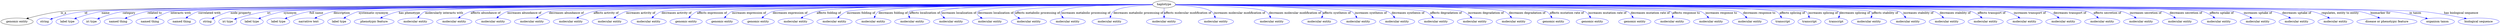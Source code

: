 digraph {
	graph [bb="0,0,9915.3,123"];
	node [label="\N"];
	haplotype	 [height=0.5,
		label=haplotype,
		pos="4650.7,105",
		width=1.2638];
	"genomic entity"	 [height=0.5,
		pos="63.694,18",
		width=1.7693];
	haplotype -> "genomic entity"	 [label=is_a,
		lp="256.69,61.5",
		pos="e,102.81,32.221 4605,104.97 4151.4,104.67 473.04,101.2 245.69,69 199.66,62.481 148.84,47.556 112.62,35.527"];
	id	 [color=blue,
		height=0.5,
		label=string,
		pos="175.69,18",
		width=0.84854];
	haplotype -> id	 [color=blue,
		label=id,
		lp="352.19,61.5",
		pos="e,199.53,29.55 4605,104.93 4157.3,104.21 569.05,97.52 346.69,69 287.14,61.361 272.4,55.729 215.69,36 213.45,35.219 211.16,34.36 \
208.86,33.455",
		style=solid];
	name	 [color=blue,
		height=0.5,
		label="label type",
		pos="269.69,18",
		width=1.2638];
	haplotype -> name	 [color=blue,
		label=name,
		lp="435.19,61.5",
		pos="e,299.97,31.502 4605.2,104.81 4155.7,102.96 528.38,87.447 419.69,69 381.2,62.466 339.27,47.497 309.56,35.457",
		style=solid];
	category	 [color=blue,
		height=0.5,
		label="iri type",
		pos="369.69,18",
		width=1.011];
	haplotype -> category	 [color=blue,
		label=category,
		lp="532.19,61.5",
		pos="e,395.82,30.766 4605.1,104.81 4160.6,102.98 614.89,87.758 508.69,69 472.13,62.54 432.56,47.13 405.03,34.928",
		style=solid];
	"related to"	 [color=blue,
		height=0.5,
		label="named thing",
		pos="479.69,18",
		width=1.5346];
	haplotype -> "related to"	 [color=blue,
		label="related to",
		lp="637.69,61.5",
		pos="e,509.71,33.187 4605.2,104.82 4167.3,103.08 714.9,88.721 611.69,69 579.38,62.826 544.76,49.159 519.09,37.526",
		style=solid];
	"interacts with"	 [color=blue,
		height=0.5,
		label="named thing",
		pos="607.69,18",
		width=1.5346];
	haplotype -> "interacts with"	 [color=blue,
		label="interacts with",
		lp="743.69,61.5",
		pos="e,631.64,34.403 4604.9,104.88 4171.5,103.68 806.2,93.604 706.69,69 683.15,63.177 658.9,50.811 640.3,39.715",
		style=solid];
	"correlated with"	 [color=blue,
		height=0.5,
		label="named thing",
		pos="735.69,18",
		width=1.5346];
	haplotype -> "correlated with"	 [color=blue,
		label="correlated with",
		lp="858.69,61.5",
		pos="e,755.74,34.874 4605.2,104.92 4179.7,104.08 913.27,96.784 817.69,69 798.32,63.367 779.03,51.755 764.04,41.033",
		style=solid];
	"node property"	 [color=blue,
		height=0.5,
		label=string,
		pos="839.69,18",
		width=0.84854];
	haplotype -> "node property"	 [color=blue,
		label="node property",
		lp="983.69,61.5",
		pos="e,860.59,31.478 4605.1,104.83 4187.4,103.28 1039.3,90.819 945.69,69 918.44,62.646 890,48.484 869.44,36.693",
		style=solid];
	iri	 [color=blue,
		height=0.5,
		label="iri type",
		pos="924.69,18",
		width=1.011];
	haplotype -> iri	 [color=blue,
		label=iri,
		lp="1096.2,61.5",
		pos="e,952.68,29.667 4605,104.88 4202.4,103.76 1272.1,94.764 1089.7,69 1044.8,62.654 995.29,45.987 962.35,33.42",
		style=solid];
	synonym	 [color=blue,
		height=0.5,
		label="label type",
		pos="1024.7,18",
		width=1.2638];
	haplotype -> synonym	 [color=blue,
		label=synonym,
		lp="1185.2,61.5",
		pos="e,1053.1,32.082 4604.9,104.99 4206.5,104.8 1337,102.33 1159.7,69 1125.6,62.592 1088.9,48.191 1062.4,36.321",
		style=solid];
	"full name"	 [color=blue,
		height=0.5,
		label="label type",
		pos="1133.7,18",
		width=1.2638];
	haplotype -> "full name"	 [color=blue,
		label="full name",
		lp="1293.2,61.5",
		pos="e,1161.9,32.199 4605.1,104.98 4214.2,104.72 1438.3,101.73 1266.7,69 1233.2,62.606 1197.1,48.278 1171,36.432",
		style=solid];
	description	 [color=blue,
		height=0.5,
		label="narrative text",
		pos="1254.7,18",
		width=1.6068];
	haplotype -> description	 [color=blue,
		label=description,
		lp="1399.2,61.5",
		pos="e,1282.2,34.152 4604.9,104.76 4214.1,102.65 1451.4,87.142 1368.7,69 1341.5,63.028 1312.8,50.182 1291,38.878",
		style=solid];
	"systematic synonym"	 [color=blue,
		height=0.5,
		label="label type",
		pos="1375.7,18",
		width=1.2638];
	haplotype -> "systematic synonym"	 [color=blue,
		label="systematic synonym",
		lp="1527.7,61.5",
		pos="e,1398.1,33.885 4605.1,104.78 4222.1,102.93 1551.1,89.267 1471.7,69 1448.6,63.119 1425,50.668 1407,39.541",
		style=solid];
	"has phenotype"	 [color=blue,
		height=0.5,
		label="phenotypic feature",
		pos="1515.7,18",
		width=2.1304];
	haplotype -> "has phenotype"	 [color=blue,
		label="has phenotype",
		lp="1674.2,61.5",
		pos="e,1545.4,34.646 4605,104.96 4238.3,104.61 1786.3,101.07 1634.7,69 1606.7,63.073 1577.1,50.408 1554.4,39.183",
		style=solid];
	"molecularly interacts with"	 [color=blue,
		height=0.5,
		label="molecular entity",
		pos="1679.7,18",
		width=1.9137];
	haplotype -> "molecularly interacts with"	 [color=blue,
		label="molecularly interacts with",
		lp="1814.2,61.5",
		pos="e,1695.1,35.55 4605,104.85 4240.4,103.6 1813,94.368 1742.7,69 1727.7,63.578 1713.6,52.945 1702.6,42.784",
		style=solid];
	"affects abundance of"	 [color=blue,
		height=0.5,
		label="molecular entity",
		pos="1835.7,18",
		width=1.9137];
	haplotype -> "affects abundance of"	 [color=blue,
		label="affects abundance of",
		lp="1982.2,61.5",
		pos="e,1858.3,35.115 4605.2,104.71 4254.5,102.46 1993.1,87.246 1925.7,69 1904.8,63.338 1883.6,51.684 1867,40.944",
		style=solid];
	"increases abundance of"	 [color=blue,
		height=0.5,
		label="molecular entity",
		pos="1991.7,18",
		width=1.9137];
	haplotype -> "increases abundance of"	 [color=blue,
		label="increases abundance of",
		lp="2137.2,61.5",
		pos="e,2012.4,35.349 4605,104.7 4264.6,102.43 2136.9,87.528 2073.7,69 2054.6,63.401 2035.6,52.029 2020.7,41.442",
		style=solid];
	"decreases abundance of"	 [color=blue,
		height=0.5,
		label="molecular entity",
		pos="2147.7,18",
		width=1.9137];
	haplotype -> "decreases abundance of"	 [color=blue,
		label="decreases abundance of",
		lp="2303.2,61.5",
		pos="e,2170.6,35.104 4605,104.96 4282.5,104.57 2357.2,100.9 2238.7,69 2217.6,63.322 2196.2,51.667 2179.4,40.931",
		style=solid];
	"affects activity of"	 [color=blue,
		height=0.5,
		label="molecular entity",
		pos="2303.7,18",
		width=1.9137];
	haplotype -> "affects activity of"	 [color=blue,
		label="affects activity of",
		lp="2463.7,61.5",
		pos="e,2331.6,34.608 4605,104.79 4296.4,103.34 2526.2,93.92 2415.7,69 2389.4,63.066 2361.8,50.572 2340.5,39.436",
		style=solid];
	"increases activity of"	 [color=blue,
		height=0.5,
		label="molecular entity",
		pos="2459.7,18",
		width=1.9137];
	haplotype -> "increases activity of"	 [color=blue,
		label="increases activity of",
		lp="2604.2,61.5",
		pos="e,2482.3,35.087 4604.9,104.86 4306.8,103.84 2652.1,96.951 2549.7,69 2528.8,63.297 2507.6,51.64 2491,40.91",
		style=solid];
	"decreases activity of"	 [color=blue,
		height=0.5,
		label="molecular entity",
		pos="2615.7,18",
		width=1.9137];
	haplotype -> "decreases activity of"	 [color=blue,
		label="decreases activity of",
		lp="2747.7,61.5",
		pos="e,2634.7,35.306 4604.8,104.89 4318.2,104.12 2785.8,98.595 2691.7,69 2673.9,63.394 2656.4,52.177 2642.7,41.687",
		style=solid];
	"affects expression of"	 [color=blue,
		height=0.5,
		label="genomic entity",
		pos="2766.7,18",
		width=1.7693];
	haplotype -> "affects expression of"	 [color=blue,
		label="affects expression of",
		lp="2890.2,61.5",
		pos="e,2783.3,35.524 4605,104.9 4331.5,104.17 2919.8,98.987 2833.7,69 2817.9,63.491 2802.8,52.699 2791,42.456",
		style=solid];
	"increases expression of"	 [color=blue,
		height=0.5,
		label="genomic entity",
		pos="2911.7,18",
		width=1.7693];
	haplotype -> "increases expression of"	 [color=blue,
		label="increases expression of",
		lp="3039.2,61.5",
		pos="e,2927.4,35.502 4604.8,104.84 4343.7,103.84 3054.3,97.451 2975.7,69 2960.4,63.462 2946,52.667 2934.7,42.43",
		style=solid];
	"decreases expression of"	 [color=blue,
		height=0.5,
		label="genomic entity",
		pos="3056.7,18",
		width=1.7693];
	haplotype -> "decreases expression of"	 [color=blue,
		label="decreases expression of",
		lp="3201.2,61.5",
		pos="e,3076.8,35.279 4604.9,104.6 4359.6,102.39 3208.6,90.893 3136.7,69 3118,63.303 3099.4,51.924 3084.9,41.358",
		style=solid];
	"affects folding of"	 [color=blue,
		height=0.5,
		label="molecular entity",
		pos="3207.7,18",
		width=1.9137];
	haplotype -> "affects folding of"	 [color=blue,
		label="affects folding of",
		lp="3353.7,61.5",
		pos="e,3232.9,35.021 4605,104.35 4376.9,101.02 3370.8,85.456 3306.7,69 3283.7,63.093 3259.9,51.105 3241.5,40.235",
		style=solid];
	"increases folding of"	 [color=blue,
		height=0.5,
		label="molecular entity",
		pos="3363.7,18",
		width=1.9137];
	haplotype -> "increases folding of"	 [color=blue,
		label="increases folding of",
		lp="3483.7,61.5",
		pos="e,3380.3,35.717 4604.9,104.44 4389.5,101.72 3485.9,89.131 3429.7,69 3414.2,63.45 3399.4,52.763 3387.8,42.6",
		style=solid];
	"decreases folding of"	 [color=blue,
		height=0.5,
		label="molecular entity",
		pos="3519.7,18",
		width=1.9137];
	haplotype -> "decreases folding of"	 [color=blue,
		label="decreases folding of",
		lp="3613.7,61.5",
		pos="e,3528.2,36.03 4605,104.58 4403.9,102.61 3605.8,93.271 3558.7,69 3548.3,63.664 3539.9,54.177 3533.6,44.821",
		style=solid];
	"affects localization of"	 [color=blue,
		height=0.5,
		label="molecular entity",
		pos="3675.7,18",
		width=1.9137];
	haplotype -> "affects localization of"	 [color=blue,
		label="affects localization of",
		lp="3738.7,61.5",
		pos="e,3671.7,36.094 4605.1,104.13 4415.2,100.39 3696.6,85.215 3679.7,69 3673.6,63.142 3671.5,54.581 3671.2,46.14",
		style=solid];
	"increases localization of"	 [color=blue,
		height=0.5,
		label="molecular entity",
		pos="3831.7,18",
		width=1.9137];
	haplotype -> "increases localization of"	 [color=blue,
		label="increases localization of",
		lp="3871.7,61.5",
		pos="e,3812.9,35.638 4605.2,104.78 4433.5,103.75 3833.5,98.055 3805.7,69 3798.8,61.822 3801.3,52.467 3806.8,43.732",
		style=solid];
	"decreases localization of"	 [color=blue,
		height=0.5,
		label="molecular entity",
		pos="3987.7,18",
		width=1.9137];
	haplotype -> "decreases localization of"	 [color=blue,
		label="decreases localization of",
		lp="4012.7,61.5",
		pos="e,3960.3,34.58 4605.1,104.38 4452.5,102.08 3968.4,92.932 3945.7,69 3937.4,60.254 3943,50.085 3952.5,41.139",
		style=solid];
	"affects metabolic processing of"	 [color=blue,
		height=0.5,
		label="molecular entity",
		pos="4143.7,18",
		width=1.9137];
	haplotype -> "affects metabolic processing of"	 [color=blue,
		label="affects metabolic processing of",
		lp="4173.2,61.5",
		pos="e,4108.2,33.618 4604.9,103.76 4473.7,99.992 4105.3,87.773 4087.7,69 4077.9,58.596 4086.5,47.851 4099.6,38.923",
		style=solid];
	"increases metabolic processing of"	 [color=blue,
		height=0.5,
		label="molecular entity",
		pos="4299.7,18",
		width=1.9137];
	haplotype -> "increases metabolic processing of"	 [color=blue,
		label="increases metabolic processing of",
		lp="4357.7,61.5",
		pos="e,4276.8,34.996 4604.9,104.1 4507.8,101.73 4288.2,93.66 4265.7,69 4258.4,60.968 4262.3,51.231 4269.7,42.427",
		style=solid];
	"decreases metabolic processing of"	 [color=blue,
		height=0.5,
		label="molecular entity",
		pos="4455.7,18",
		width=1.9137];
	haplotype -> "decreases metabolic processing of"	 [color=blue,
		label="decreases metabolic processing of",
		lp="4553.2,61.5",
		pos="e,4452.1,36.164 4605.2,102.64 4555,99.007 4478.6,90.095 4459.7,69 4454.2,62.865 4452.1,54.475 4451.8,46.272",
		style=solid];
	"affects molecular modification of"	 [color=blue,
		height=0.5,
		label="molecular entity",
		pos="4650.7,18",
		width=1.9137];
	haplotype -> "affects molecular modification of"	 [color=blue,
		label="affects molecular modification of",
		lp="4742.7,61.5",
		pos="e,4650.7,36.003 4650.7,86.974 4650.7,75.192 4650.7,59.561 4650.7,46.158",
		style=solid];
	"increases molecular modification of"	 [color=blue,
		height=0.5,
		label="molecular entity",
		pos="4857.7,18",
		width=1.9137];
	haplotype -> "increases molecular modification of"	 [color=blue,
		label="increases molecular modification of",
		lp="4946.2,61.5",
		pos="e,4854.3,36.187 4695.4,101.1 4743,96.112 4814.5,86.032 4835.7,69 4842.9,63.176 4847.8,54.515 4851.1,45.977",
		style=solid];
	"decreases molecular modification of"	 [color=blue,
		height=0.5,
		label="molecular entity",
		pos="5077.7,18",
		width=1.9137];
	haplotype -> "decreases molecular modification of"	 [color=blue,
		label="decreases molecular modification of",
		lp="5163.2,61.5",
		pos="e,5072.2,36.17 4695.9,102.04 4797,95.247 5034,78.436 5048.7,69 5057.3,63.435 5063.7,54.33 5068.2,45.341",
		style=solid];
	"affects synthesis of"	 [color=blue,
		height=0.5,
		label="molecular entity",
		pos="5241.7,18",
		width=1.9137];
	haplotype -> "affects synthesis of"	 [color=blue,
		label="affects synthesis of",
		lp="5324.2,61.5",
		pos="e,5259.9,35.641 4696.3,104.03 4835.6,100.84 5247.2,89.7 5266.7,69 5273.4,61.899 5271.2,52.663 5265.9,44.005",
		style=solid];
	"increases synthesis of"	 [color=blue,
		height=0.5,
		label="molecular entity",
		pos="5397.7,18",
		width=1.9137];
	haplotype -> "increases synthesis of"	 [color=blue,
		label="increases synthesis of",
		lp="5450.7,61.5",
		pos="e,5396.7,36.054 4696.3,104.16 4851.9,101.11 5353.4,89.723 5380.7,69 5388,63.485 5392.2,54.746 5394.6,46.049",
		style=solid];
	"decreases synthesis of"	 [color=blue,
		height=0.5,
		label="molecular entity",
		pos="5553.7,18",
		width=1.9137];
	haplotype -> "decreases synthesis of"	 [color=blue,
		label="decreases synthesis of",
		lp="5592.2,61.5",
		pos="e,5544.8,36.003 4696.4,104.15 4869.5,100.8 5477.1,87.758 5513.7,69 5524.3,63.576 5532.9,53.943 5539.5,44.497",
		style=solid];
	"affects degradation of"	 [color=blue,
		height=0.5,
		label="molecular entity",
		pos="5709.7,18",
		width=1.9137];
	haplotype -> "affects degradation of"	 [color=blue,
		label="affects degradation of",
		lp="5738.2,61.5",
		pos="e,5696.8,35.88 4696.2,104.28 4886.7,101.13 5612,87.95 5656.7,69 5669.6,63.533 5681.2,53.39 5690.2,43.58",
		style=solid];
	"increases degradation of"	 [color=blue,
		height=0.5,
		label="molecular entity",
		pos="5865.7,18",
		width=1.9137];
	haplotype -> "increases degradation of"	 [color=blue,
		label="increases degradation of",
		lp="5894.2,61.5",
		pos="e,5849.7,35.7 4696.3,104.38 4903.6,101.45 5749,88.346 5801.7,69 5816.7,63.481 5830.9,52.943 5842.1,42.872",
		style=solid];
	"decreases degradation of"	 [color=blue,
		height=0.5,
		label="molecular entity",
		pos="6021.7,18",
		width=1.9137];
	haplotype -> "decreases degradation of"	 [color=blue,
		label="decreases degradation of",
		lp="6056.2,61.5",
		pos="e,6007.8,35.692 4696.3,104.63 4921.2,102.7 5904.6,92.898 5964.7,69 5978.5,63.524 5991.1,53.135 6000.9,43.155",
		style=solid];
	"affects mutation rate of"	 [color=blue,
		height=0.5,
		label="genomic entity",
		pos="6172.7,18",
		width=1.7693];
	haplotype -> "affects mutation rate of"	 [color=blue,
		label="affects mutation rate of",
		lp="6211.7,61.5",
		pos="e,6162.4,35.877 4696.3,104.91 4937.9,104.32 6061.3,99.929 6127.7,69 6139.2,63.638 6149,53.785 6156.5,44.159",
		style=solid];
	"increases mutation rate of"	 [color=blue,
		height=0.5,
		label="genomic entity",
		pos="6317.7,18",
		width=1.7693];
	haplotype -> "increases mutation rate of"	 [color=blue,
		label="increases mutation rate of",
		lp="6368.7,61.5",
		pos="e,6309.5,36.065 4696.6,104.54 4957.4,101.85 6243.6,87.643 6279.7,69 6290,63.706 6298.2,54.226 6304.3,44.864",
		style=solid];
	"decreases mutation rate of"	 [color=blue,
		height=0.5,
		label="genomic entity",
		pos="6462.7,18",
		width=1.7693];
	haplotype -> "decreases mutation rate of"	 [color=blue,
		label="decreases mutation rate of",
		lp="6527.7,61.5",
		pos="e,6461,36.211 4696.3,104.79 4972,103.42 6407,95.055 6443.7,69 6451.3,63.597 6455.9,54.767 6458.6,45.96",
		style=solid];
	"affects response to"	 [color=blue,
		height=0.5,
		label="molecular entity",
		pos="6613.7,18",
		width=1.9137];
	haplotype -> "affects response to"	 [color=blue,
		label="affects response to",
		lp="6664.7,61.5",
		pos="e,6615.4,36.165 4696.6,104.95 4987.6,104.5 6566,100.65 6603.7,69 6610.3,63.436 6613.4,54.875 6614.6,46.347",
		style=solid];
	"increases response to"	 [color=blue,
		height=0.5,
		label="molecular entity",
		pos="6769.7,18",
		width=1.9137];
	haplotype -> "increases response to"	 [color=blue,
		label="increases response to",
		lp="6798.2,61.5",
		pos="e,6757.8,35.952 4696.6,104.68 4997.1,102.54 6671.6,89.679 6719.7,69 6732.1,63.678 6742.9,53.694 6751.4,43.961",
		style=solid];
	"decreases response to"	 [color=blue,
		height=0.5,
		label="molecular entity",
		pos="6925.7,18",
		width=1.9137];
	haplotype -> "decreases response to"	 [color=blue,
		label="decreases response to",
		lp="6945.7,61.5",
		pos="e,6909.4,35.54 4696.7,104.65 5008.8,102.24 6806.8,87.533 6859.7,69 6875.4,63.513 6890.2,52.724 6901.9,42.476",
		style=solid];
	"affects splicing of"	 [color=blue,
		height=0.5,
		label=transcript,
		pos="7056.7,18",
		width=1.2277];
	haplotype -> "affects splicing of"	 [color=blue,
		label="affects splicing of",
		lp="7078.7,61.5",
		pos="e,7045.7,35.692 4696.4,104.79 5019.9,103.28 6953.8,93.227 7008.7,69 7020.9,63.632 7031.4,53.542 7039.5,43.744",
		style=solid];
	"increases splicing of"	 [color=blue,
		height=0.5,
		label=transcript,
		pos="7162.7,18",
		width=1.2277];
	haplotype -> "increases splicing of"	 [color=blue,
		label="increases splicing of",
		lp="7203.7,61.5",
		pos="e,7156.9,35.993 4696.4,104.95 5029.9,104.49 7076.7,100.43 7131.7,69 7140.9,63.731 7147.7,54.514 7152.6,45.353",
		style=solid];
	"decreases splicing of"	 [color=blue,
		height=0.5,
		label=transcript,
		pos="7268.7,18",
		width=1.2277];
	haplotype -> "decreases splicing of"	 [color=blue,
		label="decreases splicing of",
		lp="7328.7,61.5",
		pos="e,7272.3,36.211 4696.4,104.79 5042.7,103.11 7239.1,91.628 7263.7,69 7269.9,63.264 7272.2,54.734 7272.6,46.285",
		style=solid];
	"affects stability of"	 [color=blue,
		height=0.5,
		label="molecular entity",
		pos="7399.7,18",
		width=1.9137];
	haplotype -> "affects stability of"	 [color=blue,
		label="affects stability of",
		lp="7449.2,61.5",
		pos="e,7401.4,36.181 4696.3,104.79 5051.6,103.14 7362.7,91.494 7389.7,69 7396.3,63.453 7399.4,54.897 7400.7,46.368",
		style=solid];
	"increases stability of"	 [color=blue,
		height=0.5,
		label="molecular entity",
		pos="7555.7,18",
		width=1.9137];
	haplotype -> "increases stability of"	 [color=blue,
		label="increases stability of",
		lp="7580.7,61.5",
		pos="e,7543.1,35.744 4696.4,104.89 5057.1,103.96 7435,96.794 7502.7,69 7515.7,63.645 7527.4,53.415 7536.4,43.514",
		style=solid];
	"decreases stability of"	 [color=blue,
		height=0.5,
		label="molecular entity",
		pos="7711.7,18",
		width=1.9137];
	haplotype -> "decreases stability of"	 [color=blue,
		label="decreases stability of",
		lp="7726.2,61.5",
		pos="e,7693.9,35.584 4696.5,104.83 5067.2,103.42 7567.6,93.005 7640.7,69 7657.4,63.52 7673.5,52.581 7686.1,42.235",
		style=solid];
	"affects transport of"	 [color=blue,
		height=0.5,
		label="molecular entity",
		pos="7867.7,18",
		width=1.9137];
	haplotype -> "affects transport of"	 [color=blue,
		label="affects transport of",
		lp="7872.2,61.5",
		pos="e,7847.6,35.361 4696.3,104.82 5076.5,103.32 7710.2,92.08 7787.7,69 7806.4,63.418 7825,52.048 7839.5,41.457",
		style=solid];
	"increases transport of"	 [color=blue,
		height=0.5,
		label="molecular entity",
		pos="8023.7,18",
		width=1.9137];
	haplotype -> "increases transport of"	 [color=blue,
		label="increases transport of",
		lp="8025.2,61.5",
		pos="e,7999.8,34.888 4696.4,104.8 5086.7,103.04 7845.7,89.9 7927.7,69 7950.1,63.282 7973.1,51.34 7990.9,40.449",
		style=solid];
	"decreases transport of"	 [color=blue,
		height=0.5,
		label="molecular entity",
		pos="8179.7,18",
		width=1.9137];
	haplotype -> "decreases transport of"	 [color=blue,
		label="decreases transport of",
		lp="8185.2,61.5",
		pos="e,8156.5,35.139 4696.4,104.83 5097.3,103.33 8001.8,91.706 8087.7,69 8109.2,63.319 8131.1,51.503 8148.1,40.674",
		style=solid];
	"affects secretion of"	 [color=blue,
		height=0.5,
		label="molecular entity",
		pos="8335.7,18",
		width=1.9137];
	haplotype -> "affects secretion of"	 [color=blue,
		label="affects secretion of",
		lp="8336.7,61.5",
		pos="e,8313.9,35.133 4696.3,104.87 5107.1,103.66 8158.9,93.873 8248.7,69 8269.1,63.363 8289.5,51.711 8305.5,40.965",
		style=solid];
	"increases secretion of"	 [color=blue,
		height=0.5,
		label="molecular entity",
		pos="8491.7,18",
		width=1.9137];
	haplotype -> "increases secretion of"	 [color=blue,
		label="increases secretion of",
		lp="8491.7,61.5",
		pos="e,8466.9,34.902 4696.4,104.85 5117,103.48 8298.5,92.325 8392.7,69 8415.9,63.251 8439.8,51.143 8458.3,40.167",
		style=solid];
	"decreases secretion of"	 [color=blue,
		height=0.5,
		label="molecular entity",
		pos="8647.7,18",
		width=1.9137];
	haplotype -> "decreases secretion of"	 [color=blue,
		label="decreases secretion of",
		lp="8652.7,61.5",
		pos="e,8624.2,35.149 4696.4,104.89 5126.8,103.81 8456.6,94.626 8554.7,69 8576.4,63.335 8598.5,51.519 8615.7,40.687",
		style=solid];
	"affects uptake of"	 [color=blue,
		height=0.5,
		label="molecular entity",
		pos="8803.7,18",
		width=1.9137];
	haplotype -> "affects uptake of"	 [color=blue,
		label="affects uptake of",
		lp="8798.2,61.5",
		pos="e,8781.9,35.141 4696.5,104.92 5137.6,104.15 8614.7,97.167 8716.7,69 8737.1,63.375 8757.6,51.723 8773.5,40.975",
		style=solid];
	"increases uptake of"	 [color=blue,
		height=0.5,
		label="molecular entity",
		pos="8959.7,18",
		width=1.9137];
	haplotype -> "increases uptake of"	 [color=blue,
		label="increases uptake of",
		lp="8945.2,61.5",
		pos="e,8931.8,34.672 4696.2,104.87 5143.7,103.6 8741,92.639 8847.7,69 8874,63.165 8901.7,50.673 8922.9,39.513",
		style=solid];
	"decreases uptake of"	 [color=blue,
		height=0.5,
		label="molecular entity",
		pos="9115.7,18",
		width=1.9137];
	haplotype -> "decreases uptake of"	 [color=blue,
		label="decreases uptake of",
		lp="9101.2,61.5",
		pos="e,9087.3,34.676 4696.5,104.88 5154,103.68 8890.8,93.147 9001.7,69 9028.6,63.145 9056.8,50.567 9078.5,39.368",
		style=solid];
	"regulates, entity to entity"	 [color=blue,
		height=0.5,
		label="molecular entity",
		pos="9271.7,18",
		width=1.9137];
	haplotype -> "regulates, entity to entity"	 [color=blue,
		label="regulates, entity to entity",
		lp="9272.7,61.5",
		pos="e,9243.6,34.678 4696.3,104.9 5162.1,103.84 9043.7,94.224 9158.7,69 9185.2,63.174 9213.1,50.682 9234.5,39.52",
		style=solid];
	"biomarker for"	 [color=blue,
		height=0.5,
		label="disease or phenotypic feature",
		pos="9472.7,18",
		width=3.1775];
	haplotype -> "biomarker for"	 [color=blue,
		label="biomarker for",
		lp="9433.7,61.5",
		pos="e,9439.2,35.322 4696.3,104.89 5172.6,103.66 9224.3,92.588 9344.7,69 9374.2,63.216 9405.6,50.801 9430,39.669",
		style=solid];
	"in taxon"	 [color=blue,
		height=0.5,
		label="organism taxon",
		pos="9670.7,18",
		width=1.8234];
	haplotype -> "in taxon"	 [color=blue,
		label="in taxon",
		lp="9574.2,61.5",
		pos="e,9629.1,32.106 4696.2,104.98 5172.3,104.79 9225.6,102.11 9475.7,69 9525.2,62.444 9580.1,47.342 9619,35.264",
		style=solid];
	"has biological sequence"	 [color=blue,
		height=0.5,
		label="biological sequence",
		pos="9834.7,18",
		width=2.2387];
	haplotype -> "has biological sequence"	 [color=blue,
		label="has biological sequence",
		lp="9756.7,61.5",
		pos="e,9784.5,32.099 4696.3,104.94 5179.3,104.27 9343.3,97.676 9600.7,69 9660.7,62.318 9727.9,46.813 9774.8,34.642",
		style=solid];
}
